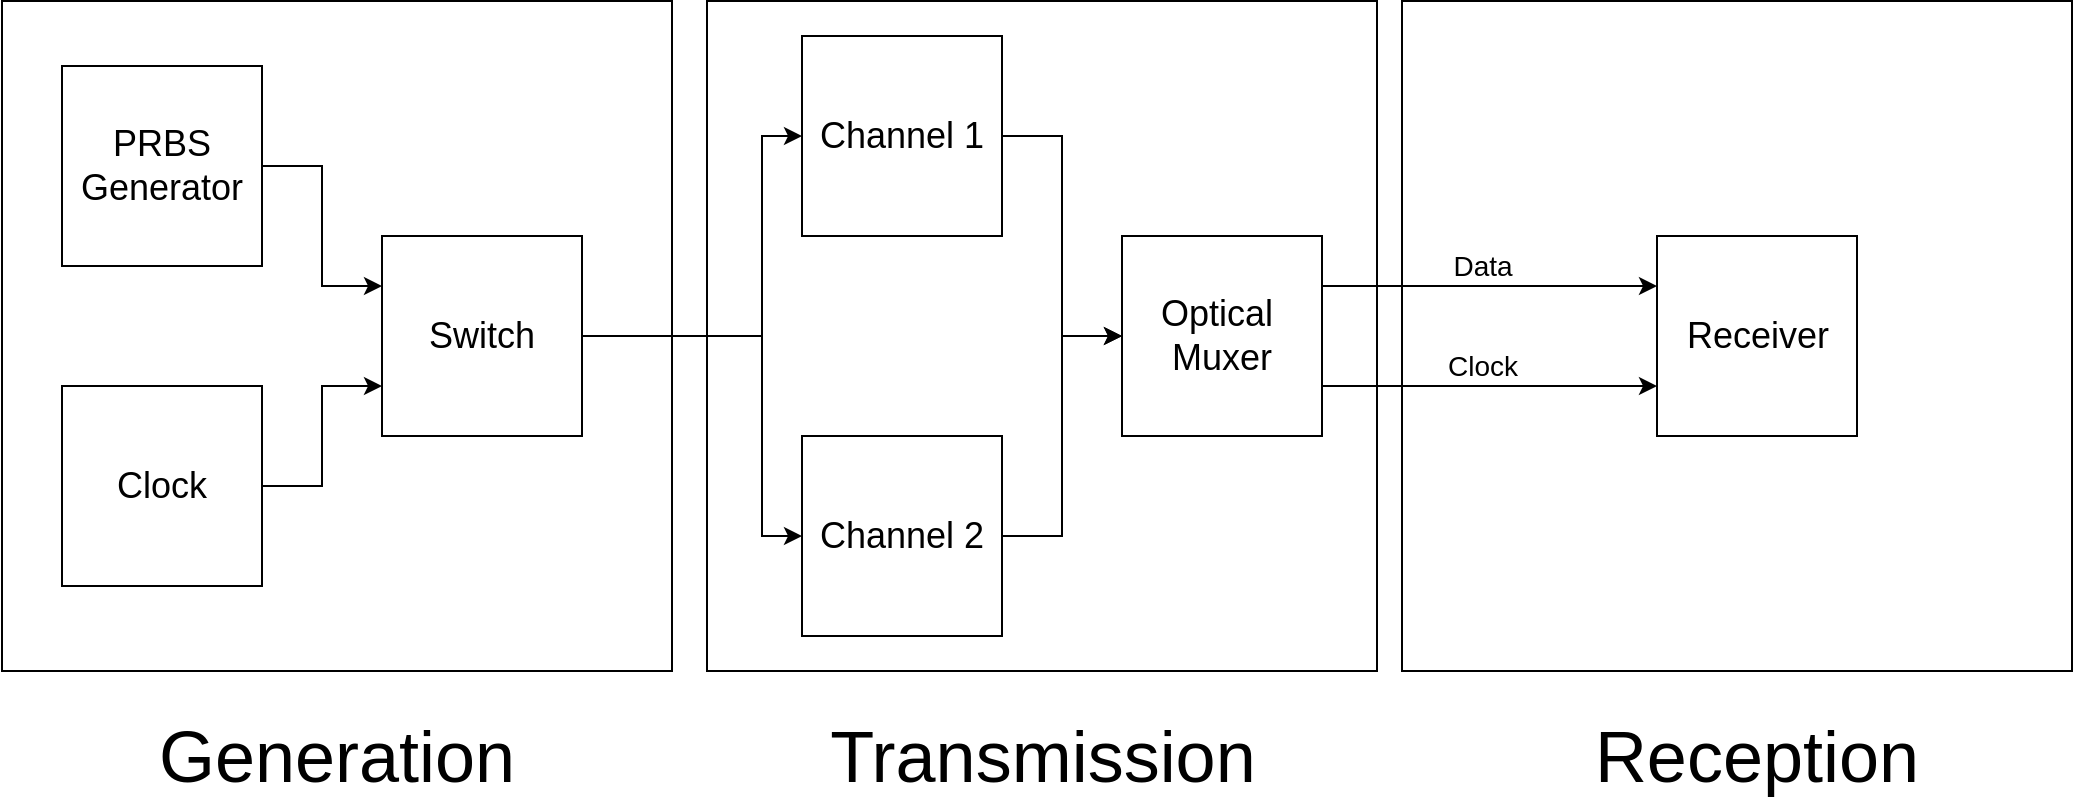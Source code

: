 <mxfile version="13.0.3" type="device"><diagram id="W19z_Dj2VwRXtJ2crc6R" name="Page-1"><mxGraphModel dx="1936" dy="846" grid="1" gridSize="10" guides="1" tooltips="1" connect="1" arrows="1" fold="1" page="1" pageScale="1" pageWidth="850" pageHeight="1100" math="0" shadow="0"><root><mxCell id="0"/><mxCell id="1" parent="0"/><mxCell id="YNVd0Nq554zdPG0nMZRW-6" value="" style="whiteSpace=wrap;html=1;aspect=fixed;fillColor=#FFFFFF;" parent="1" vertex="1"><mxGeometry x="-10" y="77.5" width="335" height="335" as="geometry"/></mxCell><mxCell id="YNVd0Nq554zdPG0nMZRW-7" value="" style="whiteSpace=wrap;html=1;aspect=fixed;fillColor=#FFFFFF;" parent="1" vertex="1"><mxGeometry x="690" y="77.5" width="335" height="335" as="geometry"/></mxCell><mxCell id="YNVd0Nq554zdPG0nMZRW-4" value="" style="whiteSpace=wrap;html=1;aspect=fixed;fillColor=#FFFFFF;" parent="1" vertex="1"><mxGeometry x="342.5" y="77.5" width="335" height="335" as="geometry"/></mxCell><mxCell id="wUUpF-SULhM47nDJ0xjs-3" style="edgeStyle=orthogonalEdgeStyle;rounded=0;orthogonalLoop=1;jettySize=auto;html=1;entryX=0;entryY=0.25;entryDx=0;entryDy=0;" parent="1" source="lUJ8N4hbndTEeP2bM7z3-1" target="k89PMoe2slRR6rq5iA8A-8" edge="1"><mxGeometry relative="1" as="geometry"/></mxCell><mxCell id="lUJ8N4hbndTEeP2bM7z3-1" value="&lt;font style=&quot;font-size: 18px&quot;&gt;PRBS&lt;br&gt;Generator&lt;/font&gt;" style="whiteSpace=wrap;html=1;aspect=fixed;" parent="1" vertex="1"><mxGeometry x="20" y="110" width="100" height="100" as="geometry"/></mxCell><mxCell id="wUUpF-SULhM47nDJ0xjs-9" style="edgeStyle=orthogonalEdgeStyle;rounded=0;orthogonalLoop=1;jettySize=auto;html=1;exitX=1;exitY=0.25;exitDx=0;exitDy=0;entryX=0;entryY=0.25;entryDx=0;entryDy=0;" parent="1" source="lUJ8N4hbndTEeP2bM7z3-3" target="YNVd0Nq554zdPG0nMZRW-8" edge="1"><mxGeometry relative="1" as="geometry"/></mxCell><mxCell id="wUUpF-SULhM47nDJ0xjs-11" value="&lt;font style=&quot;font-size: 14px&quot;&gt;Data&lt;/font&gt;" style="edgeLabel;html=1;align=center;verticalAlign=middle;resizable=0;points=[];" parent="wUUpF-SULhM47nDJ0xjs-9" vertex="1" connectable="0"><mxGeometry x="0.361" y="-2" relative="1" as="geometry"><mxPoint x="-34" y="-12" as="offset"/></mxGeometry></mxCell><mxCell id="wUUpF-SULhM47nDJ0xjs-10" style="edgeStyle=orthogonalEdgeStyle;rounded=0;orthogonalLoop=1;jettySize=auto;html=1;exitX=1;exitY=0.75;exitDx=0;exitDy=0;entryX=0;entryY=0.75;entryDx=0;entryDy=0;" parent="1" source="lUJ8N4hbndTEeP2bM7z3-3" target="YNVd0Nq554zdPG0nMZRW-8" edge="1"><mxGeometry relative="1" as="geometry"/></mxCell><mxCell id="wUUpF-SULhM47nDJ0xjs-12" value="&lt;font style=&quot;font-size: 14px&quot;&gt;Clock&lt;/font&gt;" style="edgeLabel;html=1;align=center;verticalAlign=middle;resizable=0;points=[];rotation=0;" parent="wUUpF-SULhM47nDJ0xjs-10" vertex="1" connectable="0"><mxGeometry x="0.325" y="2" relative="1" as="geometry"><mxPoint x="-31" y="-8" as="offset"/></mxGeometry></mxCell><mxCell id="lUJ8N4hbndTEeP2bM7z3-3" value="&lt;font style=&quot;font-size: 18px&quot;&gt;Optical&amp;nbsp;&lt;br&gt;Muxer&lt;br&gt;&lt;/font&gt;" style="whiteSpace=wrap;html=1;aspect=fixed;" parent="1" vertex="1"><mxGeometry x="550" y="195" width="100" height="100" as="geometry"/></mxCell><mxCell id="k89PMoe2slRR6rq5iA8A-15" style="edgeStyle=orthogonalEdgeStyle;rounded=0;orthogonalLoop=1;jettySize=auto;html=1;entryX=0;entryY=0.5;entryDx=0;entryDy=0;" parent="1" source="k89PMoe2slRR6rq5iA8A-5" target="lUJ8N4hbndTEeP2bM7z3-3" edge="1"><mxGeometry relative="1" as="geometry"/></mxCell><mxCell id="k89PMoe2slRR6rq5iA8A-5" value="&lt;font style=&quot;font-size: 18px&quot;&gt;Channel 1&lt;/font&gt;" style="whiteSpace=wrap;html=1;aspect=fixed;" parent="1" vertex="1"><mxGeometry x="390" y="95" width="100" height="100" as="geometry"/></mxCell><mxCell id="k89PMoe2slRR6rq5iA8A-14" style="edgeStyle=orthogonalEdgeStyle;rounded=0;orthogonalLoop=1;jettySize=auto;html=1;" parent="1" source="k89PMoe2slRR6rq5iA8A-6" target="lUJ8N4hbndTEeP2bM7z3-3" edge="1"><mxGeometry relative="1" as="geometry"/></mxCell><mxCell id="k89PMoe2slRR6rq5iA8A-6" value="&lt;font style=&quot;font-size: 18px&quot;&gt;Channel 2&lt;/font&gt;" style="whiteSpace=wrap;html=1;aspect=fixed;" parent="1" vertex="1"><mxGeometry x="390" y="295" width="100" height="100" as="geometry"/></mxCell><mxCell id="k89PMoe2slRR6rq5iA8A-10" style="edgeStyle=orthogonalEdgeStyle;rounded=0;orthogonalLoop=1;jettySize=auto;html=1;entryX=0;entryY=0.5;entryDx=0;entryDy=0;" parent="1" source="k89PMoe2slRR6rq5iA8A-8" target="k89PMoe2slRR6rq5iA8A-5" edge="1"><mxGeometry relative="1" as="geometry"><Array as="points"><mxPoint x="370" y="245"/><mxPoint x="370" y="145"/></Array></mxGeometry></mxCell><mxCell id="k89PMoe2slRR6rq5iA8A-11" style="edgeStyle=orthogonalEdgeStyle;rounded=0;orthogonalLoop=1;jettySize=auto;html=1;" parent="1" source="k89PMoe2slRR6rq5iA8A-8" target="k89PMoe2slRR6rq5iA8A-6" edge="1"><mxGeometry relative="1" as="geometry"><Array as="points"><mxPoint x="370" y="245"/><mxPoint x="370" y="345"/></Array></mxGeometry></mxCell><mxCell id="k89PMoe2slRR6rq5iA8A-8" value="&lt;font style=&quot;font-size: 18px&quot;&gt;Switch&lt;/font&gt;" style="whiteSpace=wrap;html=1;aspect=fixed;" parent="1" vertex="1"><mxGeometry x="180" y="195" width="100" height="100" as="geometry"/></mxCell><mxCell id="YNVd0Nq554zdPG0nMZRW-8" value="&lt;font style=&quot;font-size: 18px&quot;&gt;Receiver&lt;/font&gt;" style="whiteSpace=wrap;html=1;aspect=fixed;" parent="1" vertex="1"><mxGeometry x="817.5" y="195" width="100" height="100" as="geometry"/></mxCell><mxCell id="YNVd0Nq554zdPG0nMZRW-12" value="&lt;font style=&quot;font-size: 36px&quot;&gt;Transmission&lt;/font&gt;" style="text;html=1;strokeColor=none;fillColor=none;align=center;verticalAlign=middle;whiteSpace=wrap;rounded=0;" parent="1" vertex="1"><mxGeometry x="402.5" y="430" width="215" height="50" as="geometry"/></mxCell><mxCell id="YNVd0Nq554zdPG0nMZRW-15" value="&lt;font style=&quot;font-size: 36px&quot;&gt;Reception&lt;/font&gt;" style="text;html=1;strokeColor=none;fillColor=none;align=center;verticalAlign=middle;whiteSpace=wrap;rounded=0;" parent="1" vertex="1"><mxGeometry x="760" y="430" width="215" height="50" as="geometry"/></mxCell><mxCell id="YNVd0Nq554zdPG0nMZRW-16" value="&lt;font style=&quot;font-size: 36px&quot;&gt;Generation&lt;/font&gt;" style="text;html=1;strokeColor=none;fillColor=none;align=center;verticalAlign=middle;whiteSpace=wrap;rounded=0;" parent="1" vertex="1"><mxGeometry x="50" y="430" width="215" height="50" as="geometry"/></mxCell><mxCell id="wUUpF-SULhM47nDJ0xjs-4" style="edgeStyle=orthogonalEdgeStyle;rounded=0;orthogonalLoop=1;jettySize=auto;html=1;entryX=0;entryY=0.75;entryDx=0;entryDy=0;" parent="1" source="YNVd0Nq554zdPG0nMZRW-17" target="k89PMoe2slRR6rq5iA8A-8" edge="1"><mxGeometry relative="1" as="geometry"/></mxCell><mxCell id="YNVd0Nq554zdPG0nMZRW-17" value="&lt;font style=&quot;font-size: 18px&quot;&gt;Clock&lt;br&gt;&lt;/font&gt;" style="whiteSpace=wrap;html=1;aspect=fixed;" parent="1" vertex="1"><mxGeometry x="20" y="270" width="100" height="100" as="geometry"/></mxCell></root></mxGraphModel></diagram></mxfile>